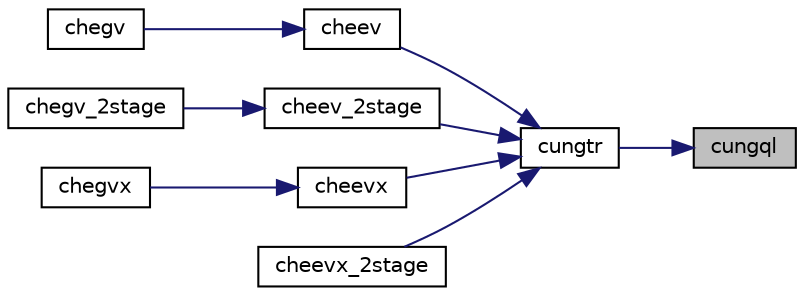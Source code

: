 digraph "cungql"
{
 // LATEX_PDF_SIZE
  edge [fontname="Helvetica",fontsize="10",labelfontname="Helvetica",labelfontsize="10"];
  node [fontname="Helvetica",fontsize="10",shape=record];
  rankdir="RL";
  Node1 [label="cungql",height=0.2,width=0.4,color="black", fillcolor="grey75", style="filled", fontcolor="black",tooltip="CUNGQL"];
  Node1 -> Node2 [dir="back",color="midnightblue",fontsize="10",style="solid",fontname="Helvetica"];
  Node2 [label="cungtr",height=0.2,width=0.4,color="black", fillcolor="white", style="filled",URL="$cungtr_8f.html#ade809826468303ab92ca55d3d2b5ab02",tooltip="CUNGTR"];
  Node2 -> Node3 [dir="back",color="midnightblue",fontsize="10",style="solid",fontname="Helvetica"];
  Node3 [label="cheev",height=0.2,width=0.4,color="black", fillcolor="white", style="filled",URL="$cheev_8f.html#a003ee37091d65ee62fd72da1035f06e2",tooltip="CHEEV computes the eigenvalues and, optionally, the left and/or right eigenvectors for HE matrices"];
  Node3 -> Node4 [dir="back",color="midnightblue",fontsize="10",style="solid",fontname="Helvetica"];
  Node4 [label="chegv",height=0.2,width=0.4,color="black", fillcolor="white", style="filled",URL="$chegv_8f.html#ab2f86fb41df5ae239798c9c3081a2d49",tooltip="CHEGV"];
  Node2 -> Node5 [dir="back",color="midnightblue",fontsize="10",style="solid",fontname="Helvetica"];
  Node5 [label="cheev_2stage",height=0.2,width=0.4,color="black", fillcolor="white", style="filled",URL="$cheev__2stage_8f.html#af52d306acb40ea108aa4b06bb0fbae43",tooltip="CHEEV_2STAGE computes the eigenvalues and, optionally, the left and/or right eigenvectors for HE matr..."];
  Node5 -> Node6 [dir="back",color="midnightblue",fontsize="10",style="solid",fontname="Helvetica"];
  Node6 [label="chegv_2stage",height=0.2,width=0.4,color="black", fillcolor="white", style="filled",URL="$chegv__2stage_8f.html#a7027121a5599a07ebab2a56100f05f32",tooltip="CHEGV_2STAGE"];
  Node2 -> Node7 [dir="back",color="midnightblue",fontsize="10",style="solid",fontname="Helvetica"];
  Node7 [label="cheevx",height=0.2,width=0.4,color="black", fillcolor="white", style="filled",URL="$cheevx_8f.html#a9f7c713a0119e777afe726e54feb6ef7",tooltip="CHEEVX computes the eigenvalues and, optionally, the left and/or right eigenvectors for HE matrices"];
  Node7 -> Node8 [dir="back",color="midnightblue",fontsize="10",style="solid",fontname="Helvetica"];
  Node8 [label="chegvx",height=0.2,width=0.4,color="black", fillcolor="white", style="filled",URL="$chegvx_8f.html#ad5f5ddf0eee1402d59fc1017de0fc291",tooltip="CHEGVX"];
  Node2 -> Node9 [dir="back",color="midnightblue",fontsize="10",style="solid",fontname="Helvetica"];
  Node9 [label="cheevx_2stage",height=0.2,width=0.4,color="black", fillcolor="white", style="filled",URL="$cheevx__2stage_8f.html#a1279b26b80d88a050ab7b88b7f578b09",tooltip="CHEEVX_2STAGE computes the eigenvalues and, optionally, the left and/or right eigenvectors for HE mat..."];
}
